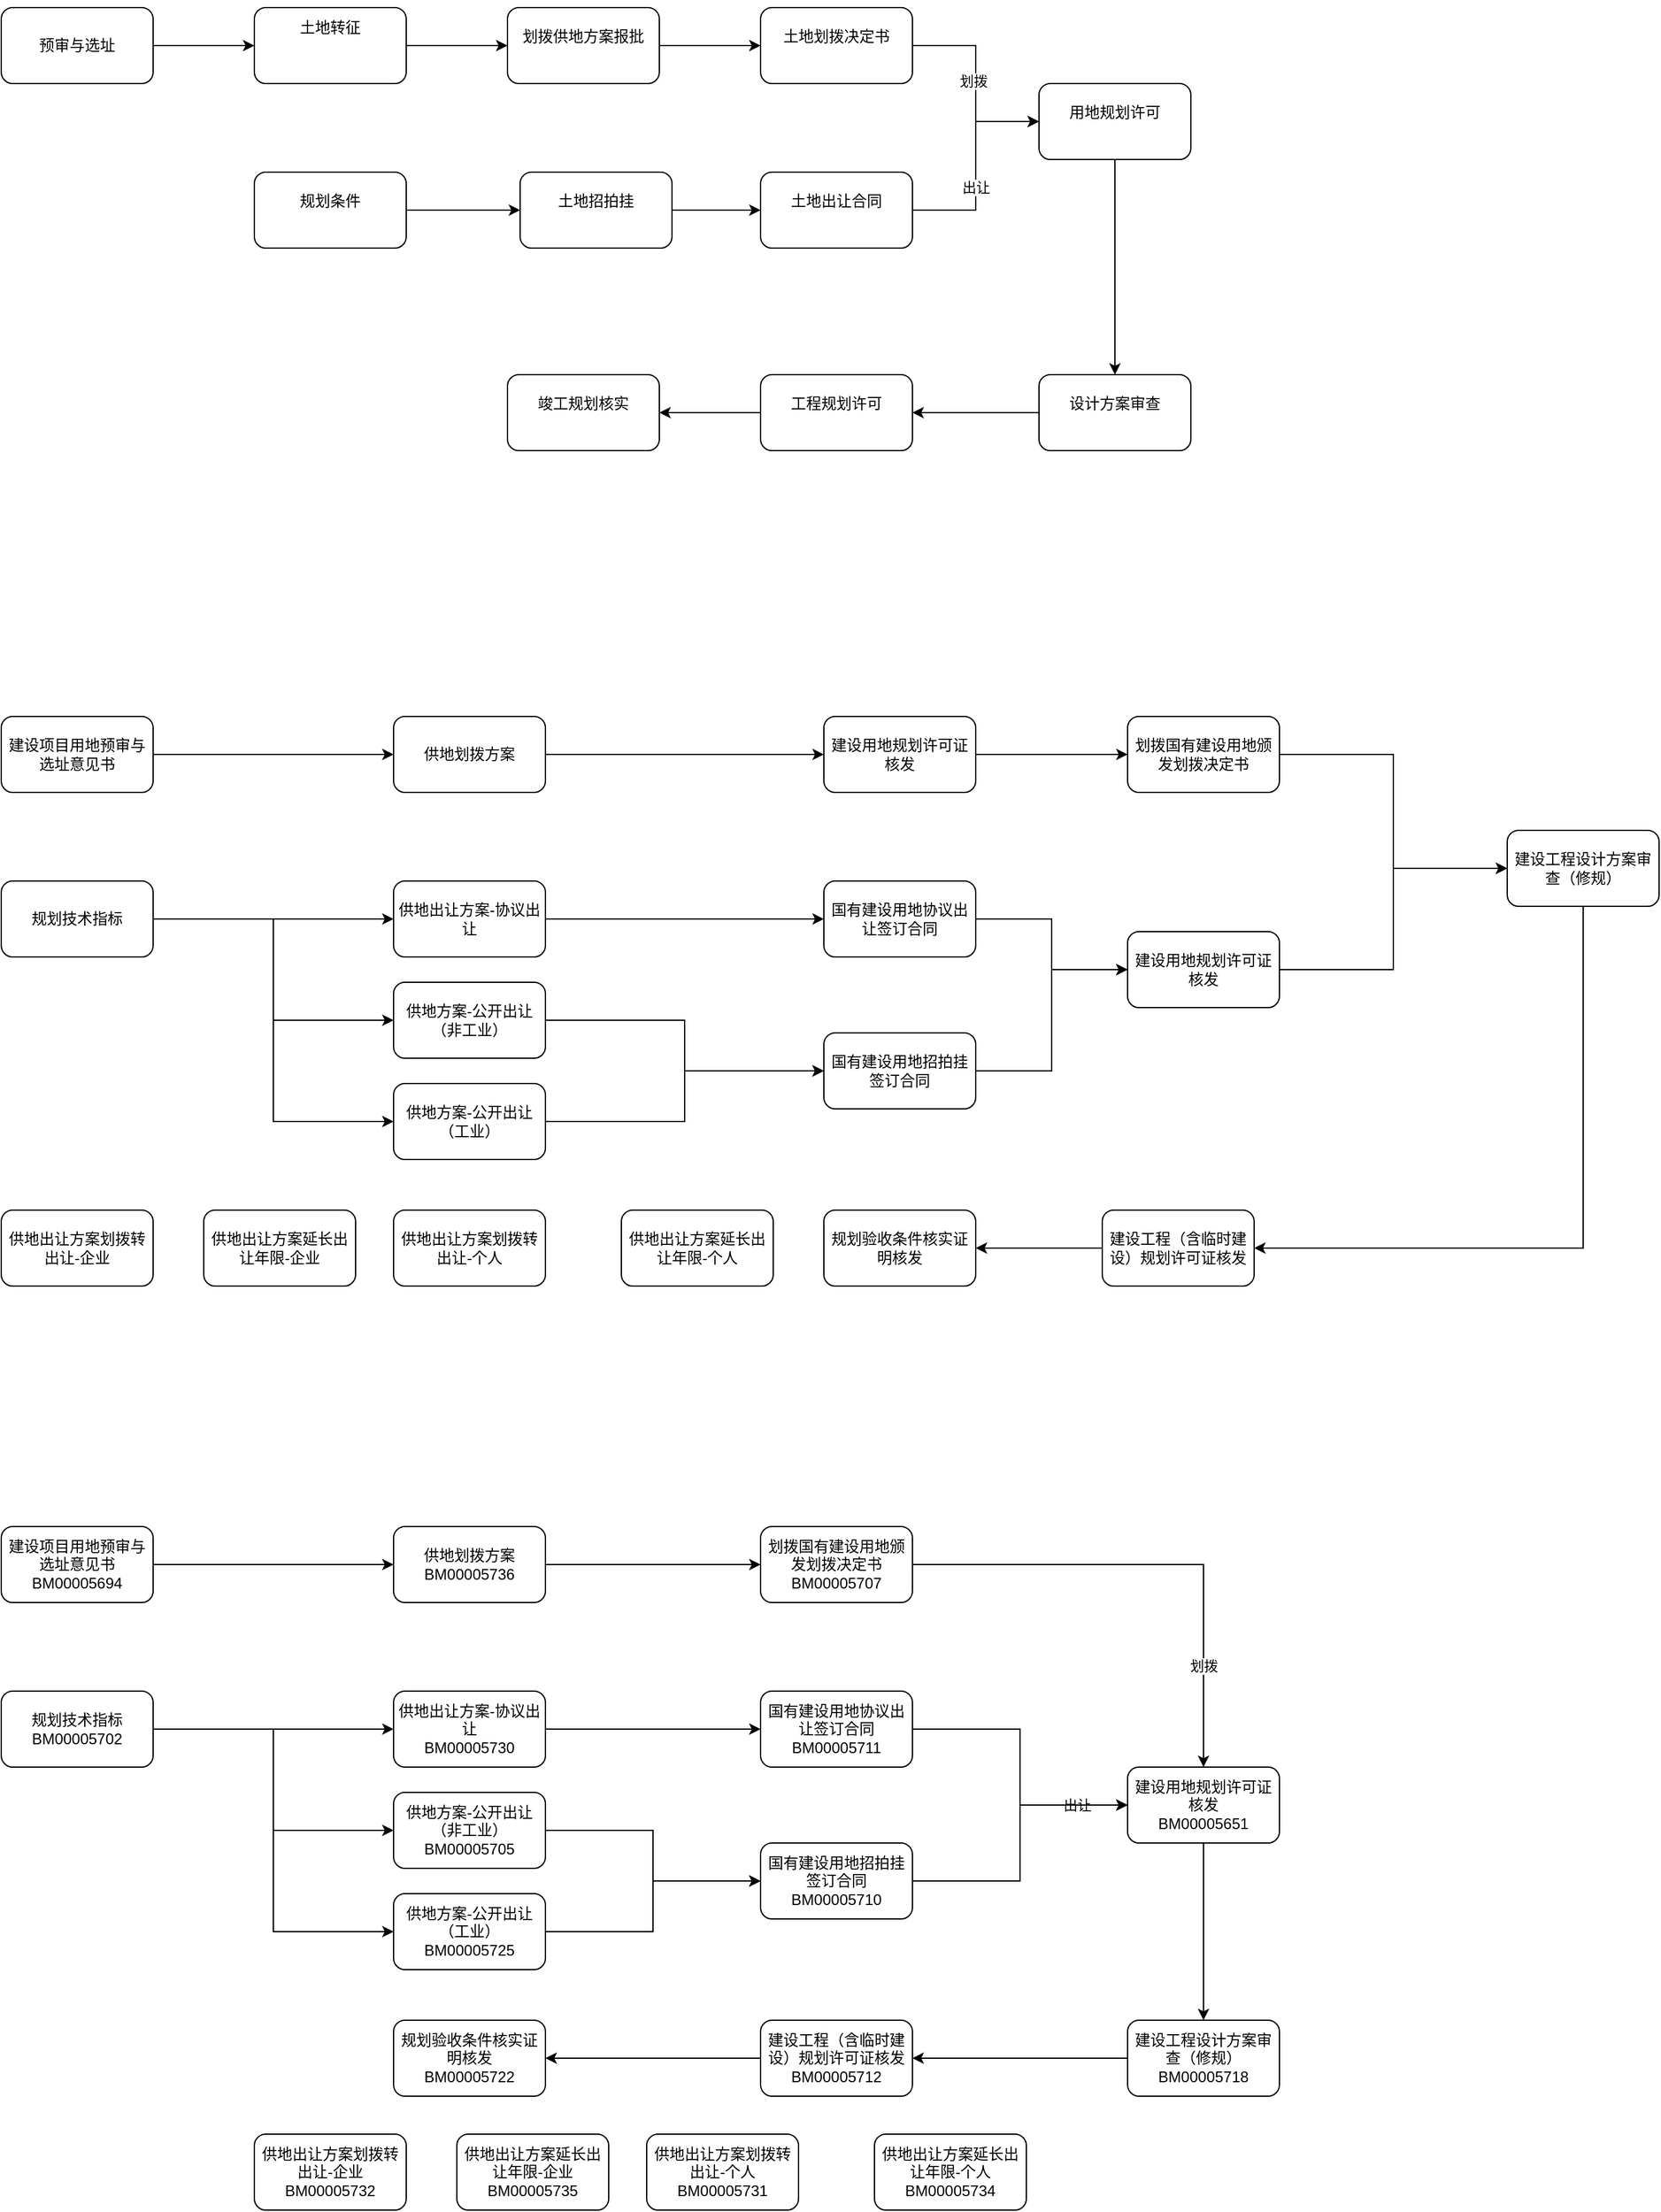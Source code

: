 <mxfile version="21.6.8" type="github">
  <diagram name="第 1 页" id="aw-wVuxeQRiTpPF4VpSv">
    <mxGraphModel dx="1687" dy="944" grid="1" gridSize="10" guides="1" tooltips="1" connect="1" arrows="1" fold="1" page="1" pageScale="1" pageWidth="2339" pageHeight="3300" math="0" shadow="0">
      <root>
        <mxCell id="0" />
        <mxCell id="1" parent="0" />
        <mxCell id="XbH7AC_qgNwCNuD4yxMm-6" value="" style="edgeStyle=orthogonalEdgeStyle;rounded=0;orthogonalLoop=1;jettySize=auto;html=1;" parent="1" source="XbH7AC_qgNwCNuD4yxMm-3" target="XbH7AC_qgNwCNuD4yxMm-5" edge="1">
          <mxGeometry relative="1" as="geometry" />
        </mxCell>
        <mxCell id="XbH7AC_qgNwCNuD4yxMm-3" value="预审与选址" style="rounded=1;whiteSpace=wrap;html=1;" parent="1" vertex="1">
          <mxGeometry x="410" y="230" width="120" height="60" as="geometry" />
        </mxCell>
        <mxCell id="XbH7AC_qgNwCNuD4yxMm-8" value="" style="edgeStyle=orthogonalEdgeStyle;rounded=0;orthogonalLoop=1;jettySize=auto;html=1;" parent="1" source="XbH7AC_qgNwCNuD4yxMm-5" target="XbH7AC_qgNwCNuD4yxMm-7" edge="1">
          <mxGeometry relative="1" as="geometry" />
        </mxCell>
        <mxCell id="XbH7AC_qgNwCNuD4yxMm-5" value="&#xa;土地转征&#xa;&#xa;&#xa;" style="rounded=1;whiteSpace=wrap;html=1;" parent="1" vertex="1">
          <mxGeometry x="610" y="230" width="120" height="60" as="geometry" />
        </mxCell>
        <mxCell id="XbH7AC_qgNwCNuD4yxMm-10" value="" style="edgeStyle=orthogonalEdgeStyle;rounded=0;orthogonalLoop=1;jettySize=auto;html=1;" parent="1" source="XbH7AC_qgNwCNuD4yxMm-7" target="XbH7AC_qgNwCNuD4yxMm-9" edge="1">
          <mxGeometry relative="1" as="geometry" />
        </mxCell>
        <mxCell id="XbH7AC_qgNwCNuD4yxMm-7" value="&#xa;划拨供地方案报批&#xa;&#xa;" style="rounded=1;whiteSpace=wrap;html=1;" parent="1" vertex="1">
          <mxGeometry x="810" y="230" width="120" height="60" as="geometry" />
        </mxCell>
        <mxCell id="XbH7AC_qgNwCNuD4yxMm-21" value="" style="edgeStyle=orthogonalEdgeStyle;rounded=0;orthogonalLoop=1;jettySize=auto;html=1;" parent="1" source="XbH7AC_qgNwCNuD4yxMm-9" target="XbH7AC_qgNwCNuD4yxMm-20" edge="1">
          <mxGeometry relative="1" as="geometry" />
        </mxCell>
        <mxCell id="XbH7AC_qgNwCNuD4yxMm-24" value="划拨" style="edgeLabel;html=1;align=center;verticalAlign=middle;resizable=0;points=[];" parent="XbH7AC_qgNwCNuD4yxMm-21" vertex="1" connectable="0">
          <mxGeometry x="-0.025" y="-2" relative="1" as="geometry">
            <mxPoint as="offset" />
          </mxGeometry>
        </mxCell>
        <mxCell id="XbH7AC_qgNwCNuD4yxMm-9" value="&#xa;土地划拨决定书&#xa;&#xa;" style="rounded=1;whiteSpace=wrap;html=1;" parent="1" vertex="1">
          <mxGeometry x="1010" y="230" width="120" height="60" as="geometry" />
        </mxCell>
        <mxCell id="XbH7AC_qgNwCNuD4yxMm-15" value="" style="edgeStyle=orthogonalEdgeStyle;rounded=0;orthogonalLoop=1;jettySize=auto;html=1;" parent="1" source="XbH7AC_qgNwCNuD4yxMm-16" target="XbH7AC_qgNwCNuD4yxMm-18" edge="1">
          <mxGeometry relative="1" as="geometry" />
        </mxCell>
        <mxCell id="XbH7AC_qgNwCNuD4yxMm-16" value="&#xa;规划条件&#xa;&#xa;" style="rounded=1;whiteSpace=wrap;html=1;" parent="1" vertex="1">
          <mxGeometry x="610" y="360" width="120" height="60" as="geometry" />
        </mxCell>
        <mxCell id="XbH7AC_qgNwCNuD4yxMm-17" value="" style="edgeStyle=orthogonalEdgeStyle;rounded=0;orthogonalLoop=1;jettySize=auto;html=1;" parent="1" source="XbH7AC_qgNwCNuD4yxMm-18" target="XbH7AC_qgNwCNuD4yxMm-19" edge="1">
          <mxGeometry relative="1" as="geometry" />
        </mxCell>
        <mxCell id="XbH7AC_qgNwCNuD4yxMm-18" value="&#xa;土地招拍挂&#xa;&#xa;" style="rounded=1;whiteSpace=wrap;html=1;" parent="1" vertex="1">
          <mxGeometry x="820" y="360" width="120" height="60" as="geometry" />
        </mxCell>
        <mxCell id="XbH7AC_qgNwCNuD4yxMm-22" style="edgeStyle=orthogonalEdgeStyle;rounded=0;orthogonalLoop=1;jettySize=auto;html=1;entryX=0;entryY=0.5;entryDx=0;entryDy=0;" parent="1" source="XbH7AC_qgNwCNuD4yxMm-19" target="XbH7AC_qgNwCNuD4yxMm-20" edge="1">
          <mxGeometry relative="1" as="geometry" />
        </mxCell>
        <mxCell id="XbH7AC_qgNwCNuD4yxMm-23" value="出让" style="edgeLabel;html=1;align=center;verticalAlign=middle;resizable=0;points=[];" parent="XbH7AC_qgNwCNuD4yxMm-22" vertex="1" connectable="0">
          <mxGeometry x="-0.2" relative="1" as="geometry">
            <mxPoint as="offset" />
          </mxGeometry>
        </mxCell>
        <mxCell id="XbH7AC_qgNwCNuD4yxMm-19" value="&#xa;土地出让合同&#xa;&#xa;" style="rounded=1;whiteSpace=wrap;html=1;" parent="1" vertex="1">
          <mxGeometry x="1010" y="360" width="120" height="60" as="geometry" />
        </mxCell>
        <mxCell id="XbH7AC_qgNwCNuD4yxMm-27" value="" style="edgeStyle=orthogonalEdgeStyle;rounded=0;orthogonalLoop=1;jettySize=auto;html=1;" parent="1" source="XbH7AC_qgNwCNuD4yxMm-20" target="XbH7AC_qgNwCNuD4yxMm-26" edge="1">
          <mxGeometry relative="1" as="geometry" />
        </mxCell>
        <mxCell id="XbH7AC_qgNwCNuD4yxMm-20" value="&#xa;用地规划许可&#xa;&#xa;" style="rounded=1;whiteSpace=wrap;html=1;" parent="1" vertex="1">
          <mxGeometry x="1230" y="290" width="120" height="60" as="geometry" />
        </mxCell>
        <mxCell id="XbH7AC_qgNwCNuD4yxMm-30" value="" style="edgeStyle=orthogonalEdgeStyle;rounded=0;orthogonalLoop=1;jettySize=auto;html=1;" parent="1" source="XbH7AC_qgNwCNuD4yxMm-26" target="XbH7AC_qgNwCNuD4yxMm-29" edge="1">
          <mxGeometry relative="1" as="geometry" />
        </mxCell>
        <mxCell id="XbH7AC_qgNwCNuD4yxMm-26" value="&#xa;设计方案审查&#xa;&#xa;" style="rounded=1;whiteSpace=wrap;html=1;" parent="1" vertex="1">
          <mxGeometry x="1230" y="520" width="120" height="60" as="geometry" />
        </mxCell>
        <mxCell id="XbH7AC_qgNwCNuD4yxMm-32" value="" style="edgeStyle=orthogonalEdgeStyle;rounded=0;orthogonalLoop=1;jettySize=auto;html=1;" parent="1" source="XbH7AC_qgNwCNuD4yxMm-29" target="XbH7AC_qgNwCNuD4yxMm-31" edge="1">
          <mxGeometry relative="1" as="geometry" />
        </mxCell>
        <mxCell id="XbH7AC_qgNwCNuD4yxMm-29" value="&#xa;工程规划许可 &#xa;&#xa;" style="rounded=1;whiteSpace=wrap;html=1;" parent="1" vertex="1">
          <mxGeometry x="1010" y="520" width="120" height="60" as="geometry" />
        </mxCell>
        <mxCell id="XbH7AC_qgNwCNuD4yxMm-31" value="&#xa;竣工规划核实&#xa;&#xa;" style="rounded=1;whiteSpace=wrap;html=1;" parent="1" vertex="1">
          <mxGeometry x="810" y="520" width="120" height="60" as="geometry" />
        </mxCell>
        <mxCell id="GNi9PzP3OeLfMleuXuzR-27" value="" style="edgeStyle=orthogonalEdgeStyle;rounded=0;orthogonalLoop=1;jettySize=auto;html=1;entryX=0;entryY=0.5;entryDx=0;entryDy=0;" edge="1" parent="1" source="GNi9PzP3OeLfMleuXuzR-2" target="GNi9PzP3OeLfMleuXuzR-25">
          <mxGeometry relative="1" as="geometry" />
        </mxCell>
        <mxCell id="GNi9PzP3OeLfMleuXuzR-2" value="建设项目用地预审与选址意见书" style="rounded=1;whiteSpace=wrap;html=1;" vertex="1" parent="1">
          <mxGeometry x="410" y="790" width="120" height="60" as="geometry" />
        </mxCell>
        <mxCell id="GNi9PzP3OeLfMleuXuzR-44" style="edgeStyle=orthogonalEdgeStyle;rounded=0;orthogonalLoop=1;jettySize=auto;html=1;" edge="1" parent="1" source="GNi9PzP3OeLfMleuXuzR-11" target="GNi9PzP3OeLfMleuXuzR-31">
          <mxGeometry relative="1" as="geometry" />
        </mxCell>
        <mxCell id="GNi9PzP3OeLfMleuXuzR-45" style="edgeStyle=orthogonalEdgeStyle;rounded=0;orthogonalLoop=1;jettySize=auto;html=1;entryX=0;entryY=0.5;entryDx=0;entryDy=0;" edge="1" parent="1" source="GNi9PzP3OeLfMleuXuzR-11" target="GNi9PzP3OeLfMleuXuzR-33">
          <mxGeometry relative="1" as="geometry" />
        </mxCell>
        <mxCell id="GNi9PzP3OeLfMleuXuzR-46" style="edgeStyle=orthogonalEdgeStyle;rounded=0;orthogonalLoop=1;jettySize=auto;html=1;entryX=0;entryY=0.5;entryDx=0;entryDy=0;" edge="1" parent="1" source="GNi9PzP3OeLfMleuXuzR-11" target="GNi9PzP3OeLfMleuXuzR-40">
          <mxGeometry relative="1" as="geometry" />
        </mxCell>
        <mxCell id="GNi9PzP3OeLfMleuXuzR-11" value="规划技术指标" style="rounded=1;whiteSpace=wrap;html=1;" vertex="1" parent="1">
          <mxGeometry x="410" y="920" width="120" height="60" as="geometry" />
        </mxCell>
        <mxCell id="GNi9PzP3OeLfMleuXuzR-92" style="edgeStyle=orthogonalEdgeStyle;rounded=0;orthogonalLoop=1;jettySize=auto;html=1;entryX=0;entryY=0.5;entryDx=0;entryDy=0;" edge="1" parent="1" source="GNi9PzP3OeLfMleuXuzR-16" target="GNi9PzP3OeLfMleuXuzR-91">
          <mxGeometry relative="1" as="geometry" />
        </mxCell>
        <mxCell id="GNi9PzP3OeLfMleuXuzR-16" value="国有建设用地协议出让签订合同" style="rounded=1;whiteSpace=wrap;html=1;" vertex="1" parent="1">
          <mxGeometry x="1060" y="920" width="120" height="60" as="geometry" />
        </mxCell>
        <mxCell id="GNi9PzP3OeLfMleuXuzR-19" value="" style="edgeStyle=orthogonalEdgeStyle;rounded=0;orthogonalLoop=1;jettySize=auto;html=1;entryX=1;entryY=0.5;entryDx=0;entryDy=0;" edge="1" parent="1" source="GNi9PzP3OeLfMleuXuzR-20" target="GNi9PzP3OeLfMleuXuzR-22">
          <mxGeometry relative="1" as="geometry">
            <Array as="points">
              <mxPoint x="1660" y="1210" />
            </Array>
          </mxGeometry>
        </mxCell>
        <mxCell id="GNi9PzP3OeLfMleuXuzR-20" value="建设工程设计方案审查（修规）" style="rounded=1;whiteSpace=wrap;html=1;" vertex="1" parent="1">
          <mxGeometry x="1600" y="880" width="120" height="60" as="geometry" />
        </mxCell>
        <mxCell id="GNi9PzP3OeLfMleuXuzR-21" value="" style="edgeStyle=orthogonalEdgeStyle;rounded=0;orthogonalLoop=1;jettySize=auto;html=1;" edge="1" parent="1" source="GNi9PzP3OeLfMleuXuzR-22" target="GNi9PzP3OeLfMleuXuzR-23">
          <mxGeometry relative="1" as="geometry" />
        </mxCell>
        <mxCell id="GNi9PzP3OeLfMleuXuzR-22" value="建设工程（含临时建设）规划许可证核发" style="rounded=1;whiteSpace=wrap;html=1;" vertex="1" parent="1">
          <mxGeometry x="1280" y="1180" width="120" height="60" as="geometry" />
        </mxCell>
        <mxCell id="GNi9PzP3OeLfMleuXuzR-23" value="规划验收条件核实证明核发" style="rounded=1;whiteSpace=wrap;html=1;" vertex="1" parent="1">
          <mxGeometry x="1060" y="1180" width="120" height="60" as="geometry" />
        </mxCell>
        <mxCell id="GNi9PzP3OeLfMleuXuzR-30" style="edgeStyle=orthogonalEdgeStyle;rounded=0;orthogonalLoop=1;jettySize=auto;html=1;entryX=0;entryY=0.5;entryDx=0;entryDy=0;" edge="1" parent="1" source="GNi9PzP3OeLfMleuXuzR-25" target="GNi9PzP3OeLfMleuXuzR-88">
          <mxGeometry relative="1" as="geometry">
            <mxPoint x="1060" y="820.0" as="targetPoint" />
          </mxGeometry>
        </mxCell>
        <mxCell id="GNi9PzP3OeLfMleuXuzR-25" value="供地划拨方案" style="rounded=1;whiteSpace=wrap;html=1;" vertex="1" parent="1">
          <mxGeometry x="720" y="790" width="120" height="60" as="geometry" />
        </mxCell>
        <mxCell id="GNi9PzP3OeLfMleuXuzR-39" style="edgeStyle=orthogonalEdgeStyle;rounded=0;orthogonalLoop=1;jettySize=auto;html=1;entryX=0;entryY=0.5;entryDx=0;entryDy=0;" edge="1" parent="1" source="GNi9PzP3OeLfMleuXuzR-31" target="GNi9PzP3OeLfMleuXuzR-16">
          <mxGeometry relative="1" as="geometry" />
        </mxCell>
        <mxCell id="GNi9PzP3OeLfMleuXuzR-31" value="供地出让方案-协议出让" style="rounded=1;whiteSpace=wrap;html=1;" vertex="1" parent="1">
          <mxGeometry x="720" y="920" width="120" height="60" as="geometry" />
        </mxCell>
        <mxCell id="GNi9PzP3OeLfMleuXuzR-42" style="edgeStyle=orthogonalEdgeStyle;rounded=0;orthogonalLoop=1;jettySize=auto;html=1;entryX=0;entryY=0.5;entryDx=0;entryDy=0;" edge="1" parent="1" source="GNi9PzP3OeLfMleuXuzR-33" target="GNi9PzP3OeLfMleuXuzR-37">
          <mxGeometry relative="1" as="geometry">
            <Array as="points">
              <mxPoint x="950" y="1030" />
              <mxPoint x="950" y="1070" />
            </Array>
          </mxGeometry>
        </mxCell>
        <mxCell id="GNi9PzP3OeLfMleuXuzR-33" value="供地方案-公开出让（非工业）" style="rounded=1;whiteSpace=wrap;html=1;" vertex="1" parent="1">
          <mxGeometry x="720" y="1000" width="120" height="60" as="geometry" />
        </mxCell>
        <mxCell id="GNi9PzP3OeLfMleuXuzR-93" style="edgeStyle=orthogonalEdgeStyle;rounded=0;orthogonalLoop=1;jettySize=auto;html=1;entryX=0;entryY=0.5;entryDx=0;entryDy=0;" edge="1" parent="1" source="GNi9PzP3OeLfMleuXuzR-37" target="GNi9PzP3OeLfMleuXuzR-91">
          <mxGeometry relative="1" as="geometry" />
        </mxCell>
        <mxCell id="GNi9PzP3OeLfMleuXuzR-37" value="国有建设用地招拍挂签订合同" style="rounded=1;whiteSpace=wrap;html=1;" vertex="1" parent="1">
          <mxGeometry x="1060" y="1040" width="120" height="60" as="geometry" />
        </mxCell>
        <mxCell id="GNi9PzP3OeLfMleuXuzR-41" style="edgeStyle=orthogonalEdgeStyle;rounded=0;orthogonalLoop=1;jettySize=auto;html=1;entryX=0;entryY=0.5;entryDx=0;entryDy=0;" edge="1" parent="1" source="GNi9PzP3OeLfMleuXuzR-40" target="GNi9PzP3OeLfMleuXuzR-37">
          <mxGeometry relative="1" as="geometry">
            <Array as="points">
              <mxPoint x="950" y="1110" />
              <mxPoint x="950" y="1070" />
            </Array>
          </mxGeometry>
        </mxCell>
        <mxCell id="GNi9PzP3OeLfMleuXuzR-40" value="供地方案-公开出让（工业）" style="rounded=1;whiteSpace=wrap;html=1;" vertex="1" parent="1">
          <mxGeometry x="720" y="1080" width="120" height="60" as="geometry" />
        </mxCell>
        <mxCell id="GNi9PzP3OeLfMleuXuzR-47" value="供地出让方案划拨转出让-企业" style="rounded=1;whiteSpace=wrap;html=1;" vertex="1" parent="1">
          <mxGeometry x="410" y="1180" width="120" height="60" as="geometry" />
        </mxCell>
        <mxCell id="GNi9PzP3OeLfMleuXuzR-48" value="供地出让方案延长出让年限-企业" style="rounded=1;whiteSpace=wrap;html=1;" vertex="1" parent="1">
          <mxGeometry x="570" y="1180" width="120" height="60" as="geometry" />
        </mxCell>
        <mxCell id="GNi9PzP3OeLfMleuXuzR-49" value="供地出让方案划拨转出让-个人" style="rounded=1;whiteSpace=wrap;html=1;" vertex="1" parent="1">
          <mxGeometry x="720" y="1180" width="120" height="60" as="geometry" />
        </mxCell>
        <mxCell id="GNi9PzP3OeLfMleuXuzR-50" value="供地出让方案延长出让年限-个人" style="rounded=1;whiteSpace=wrap;html=1;" vertex="1" parent="1">
          <mxGeometry x="900" y="1180" width="120" height="60" as="geometry" />
        </mxCell>
        <mxCell id="GNi9PzP3OeLfMleuXuzR-53" value="" style="edgeStyle=orthogonalEdgeStyle;rounded=0;orthogonalLoop=1;jettySize=auto;html=1;entryX=0;entryY=0.5;entryDx=0;entryDy=0;" edge="1" parent="1" source="GNi9PzP3OeLfMleuXuzR-54" target="GNi9PzP3OeLfMleuXuzR-73">
          <mxGeometry relative="1" as="geometry" />
        </mxCell>
        <mxCell id="GNi9PzP3OeLfMleuXuzR-54" value="建设项目用地预审与选址意见书&lt;br&gt;BM00005694" style="rounded=1;whiteSpace=wrap;html=1;" vertex="1" parent="1">
          <mxGeometry x="410" y="1430" width="120" height="60" as="geometry" />
        </mxCell>
        <mxCell id="GNi9PzP3OeLfMleuXuzR-55" value="" style="edgeStyle=orthogonalEdgeStyle;rounded=0;orthogonalLoop=1;jettySize=auto;html=1;" edge="1" parent="1" source="GNi9PzP3OeLfMleuXuzR-57" target="GNi9PzP3OeLfMleuXuzR-66">
          <mxGeometry relative="1" as="geometry" />
        </mxCell>
        <mxCell id="GNi9PzP3OeLfMleuXuzR-56" value="划拨" style="edgeLabel;html=1;align=center;verticalAlign=middle;resizable=0;points=[];" vertex="1" connectable="0" parent="GNi9PzP3OeLfMleuXuzR-55">
          <mxGeometry x="-0.025" y="-2" relative="1" as="geometry">
            <mxPoint x="40" y="78" as="offset" />
          </mxGeometry>
        </mxCell>
        <mxCell id="GNi9PzP3OeLfMleuXuzR-57" value="划拨国有建设用地颁发划拨决定书&lt;br&gt;BM00005707" style="rounded=1;whiteSpace=wrap;html=1;" vertex="1" parent="1">
          <mxGeometry x="1010" y="1430" width="120" height="60" as="geometry" />
        </mxCell>
        <mxCell id="GNi9PzP3OeLfMleuXuzR-58" style="edgeStyle=orthogonalEdgeStyle;rounded=0;orthogonalLoop=1;jettySize=auto;html=1;" edge="1" parent="1" source="GNi9PzP3OeLfMleuXuzR-61" target="GNi9PzP3OeLfMleuXuzR-75">
          <mxGeometry relative="1" as="geometry" />
        </mxCell>
        <mxCell id="GNi9PzP3OeLfMleuXuzR-59" style="edgeStyle=orthogonalEdgeStyle;rounded=0;orthogonalLoop=1;jettySize=auto;html=1;entryX=0;entryY=0.5;entryDx=0;entryDy=0;" edge="1" parent="1" source="GNi9PzP3OeLfMleuXuzR-61" target="GNi9PzP3OeLfMleuXuzR-77">
          <mxGeometry relative="1" as="geometry" />
        </mxCell>
        <mxCell id="GNi9PzP3OeLfMleuXuzR-60" style="edgeStyle=orthogonalEdgeStyle;rounded=0;orthogonalLoop=1;jettySize=auto;html=1;entryX=0;entryY=0.5;entryDx=0;entryDy=0;" edge="1" parent="1" source="GNi9PzP3OeLfMleuXuzR-61" target="GNi9PzP3OeLfMleuXuzR-81">
          <mxGeometry relative="1" as="geometry" />
        </mxCell>
        <mxCell id="GNi9PzP3OeLfMleuXuzR-61" value="规划技术指标&lt;br&gt;BM00005702" style="rounded=1;whiteSpace=wrap;html=1;" vertex="1" parent="1">
          <mxGeometry x="410" y="1560" width="120" height="60" as="geometry" />
        </mxCell>
        <mxCell id="GNi9PzP3OeLfMleuXuzR-62" style="edgeStyle=orthogonalEdgeStyle;rounded=0;orthogonalLoop=1;jettySize=auto;html=1;entryX=0;entryY=0.5;entryDx=0;entryDy=0;" edge="1" parent="1" source="GNi9PzP3OeLfMleuXuzR-64" target="GNi9PzP3OeLfMleuXuzR-66">
          <mxGeometry relative="1" as="geometry" />
        </mxCell>
        <mxCell id="GNi9PzP3OeLfMleuXuzR-63" value="出让" style="edgeLabel;html=1;align=center;verticalAlign=middle;resizable=0;points=[];" vertex="1" connectable="0" parent="GNi9PzP3OeLfMleuXuzR-62">
          <mxGeometry x="-0.2" relative="1" as="geometry">
            <mxPoint x="45" y="53" as="offset" />
          </mxGeometry>
        </mxCell>
        <mxCell id="GNi9PzP3OeLfMleuXuzR-64" value="国有建设用地协议出让签订合同&lt;br&gt;BM00005711" style="rounded=1;whiteSpace=wrap;html=1;" vertex="1" parent="1">
          <mxGeometry x="1010" y="1560" width="120" height="60" as="geometry" />
        </mxCell>
        <mxCell id="GNi9PzP3OeLfMleuXuzR-65" value="" style="edgeStyle=orthogonalEdgeStyle;rounded=0;orthogonalLoop=1;jettySize=auto;html=1;" edge="1" parent="1" source="GNi9PzP3OeLfMleuXuzR-66" target="GNi9PzP3OeLfMleuXuzR-68">
          <mxGeometry relative="1" as="geometry" />
        </mxCell>
        <mxCell id="GNi9PzP3OeLfMleuXuzR-66" value="建设用地规划许可证核发&lt;br&gt;BM00005651" style="rounded=1;whiteSpace=wrap;html=1;" vertex="1" parent="1">
          <mxGeometry x="1300" y="1620" width="120" height="60" as="geometry" />
        </mxCell>
        <mxCell id="GNi9PzP3OeLfMleuXuzR-67" value="" style="edgeStyle=orthogonalEdgeStyle;rounded=0;orthogonalLoop=1;jettySize=auto;html=1;" edge="1" parent="1" source="GNi9PzP3OeLfMleuXuzR-68" target="GNi9PzP3OeLfMleuXuzR-70">
          <mxGeometry relative="1" as="geometry" />
        </mxCell>
        <mxCell id="GNi9PzP3OeLfMleuXuzR-68" value="建设工程设计方案审查（修规）&lt;br&gt;BM00005718" style="rounded=1;whiteSpace=wrap;html=1;" vertex="1" parent="1">
          <mxGeometry x="1300" y="1820" width="120" height="60" as="geometry" />
        </mxCell>
        <mxCell id="GNi9PzP3OeLfMleuXuzR-69" value="" style="edgeStyle=orthogonalEdgeStyle;rounded=0;orthogonalLoop=1;jettySize=auto;html=1;" edge="1" parent="1" source="GNi9PzP3OeLfMleuXuzR-70" target="GNi9PzP3OeLfMleuXuzR-71">
          <mxGeometry relative="1" as="geometry" />
        </mxCell>
        <mxCell id="GNi9PzP3OeLfMleuXuzR-70" value="建设工程（含临时建设）规划许可证核发&lt;br&gt;BM00005712" style="rounded=1;whiteSpace=wrap;html=1;" vertex="1" parent="1">
          <mxGeometry x="1010" y="1820" width="120" height="60" as="geometry" />
        </mxCell>
        <mxCell id="GNi9PzP3OeLfMleuXuzR-71" value="规划验收条件核实证明核发&lt;br&gt;BM00005722" style="rounded=1;whiteSpace=wrap;html=1;" vertex="1" parent="1">
          <mxGeometry x="720" y="1820" width="120" height="60" as="geometry" />
        </mxCell>
        <mxCell id="GNi9PzP3OeLfMleuXuzR-72" style="edgeStyle=orthogonalEdgeStyle;rounded=0;orthogonalLoop=1;jettySize=auto;html=1;entryX=0;entryY=0.5;entryDx=0;entryDy=0;" edge="1" parent="1" source="GNi9PzP3OeLfMleuXuzR-73" target="GNi9PzP3OeLfMleuXuzR-57">
          <mxGeometry relative="1" as="geometry" />
        </mxCell>
        <mxCell id="GNi9PzP3OeLfMleuXuzR-73" value="供地划拨方案&lt;br&gt;BM00005736" style="rounded=1;whiteSpace=wrap;html=1;" vertex="1" parent="1">
          <mxGeometry x="720" y="1430" width="120" height="60" as="geometry" />
        </mxCell>
        <mxCell id="GNi9PzP3OeLfMleuXuzR-74" style="edgeStyle=orthogonalEdgeStyle;rounded=0;orthogonalLoop=1;jettySize=auto;html=1;entryX=0;entryY=0.5;entryDx=0;entryDy=0;" edge="1" parent="1" source="GNi9PzP3OeLfMleuXuzR-75" target="GNi9PzP3OeLfMleuXuzR-64">
          <mxGeometry relative="1" as="geometry" />
        </mxCell>
        <mxCell id="GNi9PzP3OeLfMleuXuzR-75" value="供地出让方案-协议出让&lt;br&gt;BM00005730" style="rounded=1;whiteSpace=wrap;html=1;" vertex="1" parent="1">
          <mxGeometry x="720" y="1560" width="120" height="60" as="geometry" />
        </mxCell>
        <mxCell id="GNi9PzP3OeLfMleuXuzR-76" style="edgeStyle=orthogonalEdgeStyle;rounded=0;orthogonalLoop=1;jettySize=auto;html=1;entryX=0;entryY=0.5;entryDx=0;entryDy=0;" edge="1" parent="1" source="GNi9PzP3OeLfMleuXuzR-77" target="GNi9PzP3OeLfMleuXuzR-79">
          <mxGeometry relative="1" as="geometry" />
        </mxCell>
        <mxCell id="GNi9PzP3OeLfMleuXuzR-77" value="供地方案-公开出让（非工业）&lt;br&gt;BM00005705" style="rounded=1;whiteSpace=wrap;html=1;" vertex="1" parent="1">
          <mxGeometry x="720" y="1640" width="120" height="60" as="geometry" />
        </mxCell>
        <mxCell id="GNi9PzP3OeLfMleuXuzR-78" style="edgeStyle=orthogonalEdgeStyle;rounded=0;orthogonalLoop=1;jettySize=auto;html=1;entryX=0;entryY=0.5;entryDx=0;entryDy=0;" edge="1" parent="1" source="GNi9PzP3OeLfMleuXuzR-79" target="GNi9PzP3OeLfMleuXuzR-66">
          <mxGeometry relative="1" as="geometry">
            <Array as="points">
              <mxPoint x="1215" y="1710" />
              <mxPoint x="1215" y="1650" />
            </Array>
          </mxGeometry>
        </mxCell>
        <mxCell id="GNi9PzP3OeLfMleuXuzR-79" value="国有建设用地招拍挂签订合同&lt;br&gt;BM00005710" style="rounded=1;whiteSpace=wrap;html=1;" vertex="1" parent="1">
          <mxGeometry x="1010" y="1680" width="120" height="60" as="geometry" />
        </mxCell>
        <mxCell id="GNi9PzP3OeLfMleuXuzR-80" style="edgeStyle=orthogonalEdgeStyle;rounded=0;orthogonalLoop=1;jettySize=auto;html=1;entryX=0;entryY=0.5;entryDx=0;entryDy=0;" edge="1" parent="1" source="GNi9PzP3OeLfMleuXuzR-81" target="GNi9PzP3OeLfMleuXuzR-79">
          <mxGeometry relative="1" as="geometry" />
        </mxCell>
        <mxCell id="GNi9PzP3OeLfMleuXuzR-81" value="供地方案-公开出让（工业）&lt;br&gt;BM00005725" style="rounded=1;whiteSpace=wrap;html=1;" vertex="1" parent="1">
          <mxGeometry x="720" y="1720" width="120" height="60" as="geometry" />
        </mxCell>
        <mxCell id="GNi9PzP3OeLfMleuXuzR-82" value="供地出让方案划拨转出让-企业&lt;br&gt;BM00005732" style="rounded=1;whiteSpace=wrap;html=1;" vertex="1" parent="1">
          <mxGeometry x="610" y="1910" width="120" height="60" as="geometry" />
        </mxCell>
        <mxCell id="GNi9PzP3OeLfMleuXuzR-83" value="供地出让方案延长出让年限-企业&lt;br&gt;BM00005735" style="rounded=1;whiteSpace=wrap;html=1;" vertex="1" parent="1">
          <mxGeometry x="770" y="1910" width="120" height="60" as="geometry" />
        </mxCell>
        <mxCell id="GNi9PzP3OeLfMleuXuzR-84" value="供地出让方案划拨转出让-个人&lt;br&gt;BM00005731" style="rounded=1;whiteSpace=wrap;html=1;" vertex="1" parent="1">
          <mxGeometry x="920" y="1910" width="120" height="60" as="geometry" />
        </mxCell>
        <mxCell id="GNi9PzP3OeLfMleuXuzR-85" value="供地出让方案延长出让年限-个人&lt;br&gt;BM00005734" style="rounded=1;whiteSpace=wrap;html=1;" vertex="1" parent="1">
          <mxGeometry x="1100" y="1910" width="120" height="60" as="geometry" />
        </mxCell>
        <mxCell id="GNi9PzP3OeLfMleuXuzR-95" style="edgeStyle=orthogonalEdgeStyle;rounded=0;orthogonalLoop=1;jettySize=auto;html=1;entryX=0;entryY=0.5;entryDx=0;entryDy=0;" edge="1" parent="1" source="GNi9PzP3OeLfMleuXuzR-88" target="GNi9PzP3OeLfMleuXuzR-94">
          <mxGeometry relative="1" as="geometry" />
        </mxCell>
        <mxCell id="GNi9PzP3OeLfMleuXuzR-88" value="建设用地规划许可证核发" style="rounded=1;whiteSpace=wrap;html=1;" vertex="1" parent="1">
          <mxGeometry x="1060" y="790" width="120" height="60" as="geometry" />
        </mxCell>
        <mxCell id="GNi9PzP3OeLfMleuXuzR-97" style="edgeStyle=orthogonalEdgeStyle;rounded=0;orthogonalLoop=1;jettySize=auto;html=1;entryX=0;entryY=0.5;entryDx=0;entryDy=0;" edge="1" parent="1" source="GNi9PzP3OeLfMleuXuzR-91" target="GNi9PzP3OeLfMleuXuzR-20">
          <mxGeometry relative="1" as="geometry" />
        </mxCell>
        <mxCell id="GNi9PzP3OeLfMleuXuzR-91" value="建设用地规划许可证核发" style="rounded=1;whiteSpace=wrap;html=1;" vertex="1" parent="1">
          <mxGeometry x="1300" y="960" width="120" height="60" as="geometry" />
        </mxCell>
        <mxCell id="GNi9PzP3OeLfMleuXuzR-96" style="edgeStyle=orthogonalEdgeStyle;rounded=0;orthogonalLoop=1;jettySize=auto;html=1;entryX=0;entryY=0.5;entryDx=0;entryDy=0;" edge="1" parent="1" source="GNi9PzP3OeLfMleuXuzR-94" target="GNi9PzP3OeLfMleuXuzR-20">
          <mxGeometry relative="1" as="geometry" />
        </mxCell>
        <mxCell id="GNi9PzP3OeLfMleuXuzR-94" value="划拨国有建设用地颁发划拨决定书" style="rounded=1;whiteSpace=wrap;html=1;" vertex="1" parent="1">
          <mxGeometry x="1300" y="790" width="120" height="60" as="geometry" />
        </mxCell>
      </root>
    </mxGraphModel>
  </diagram>
</mxfile>
